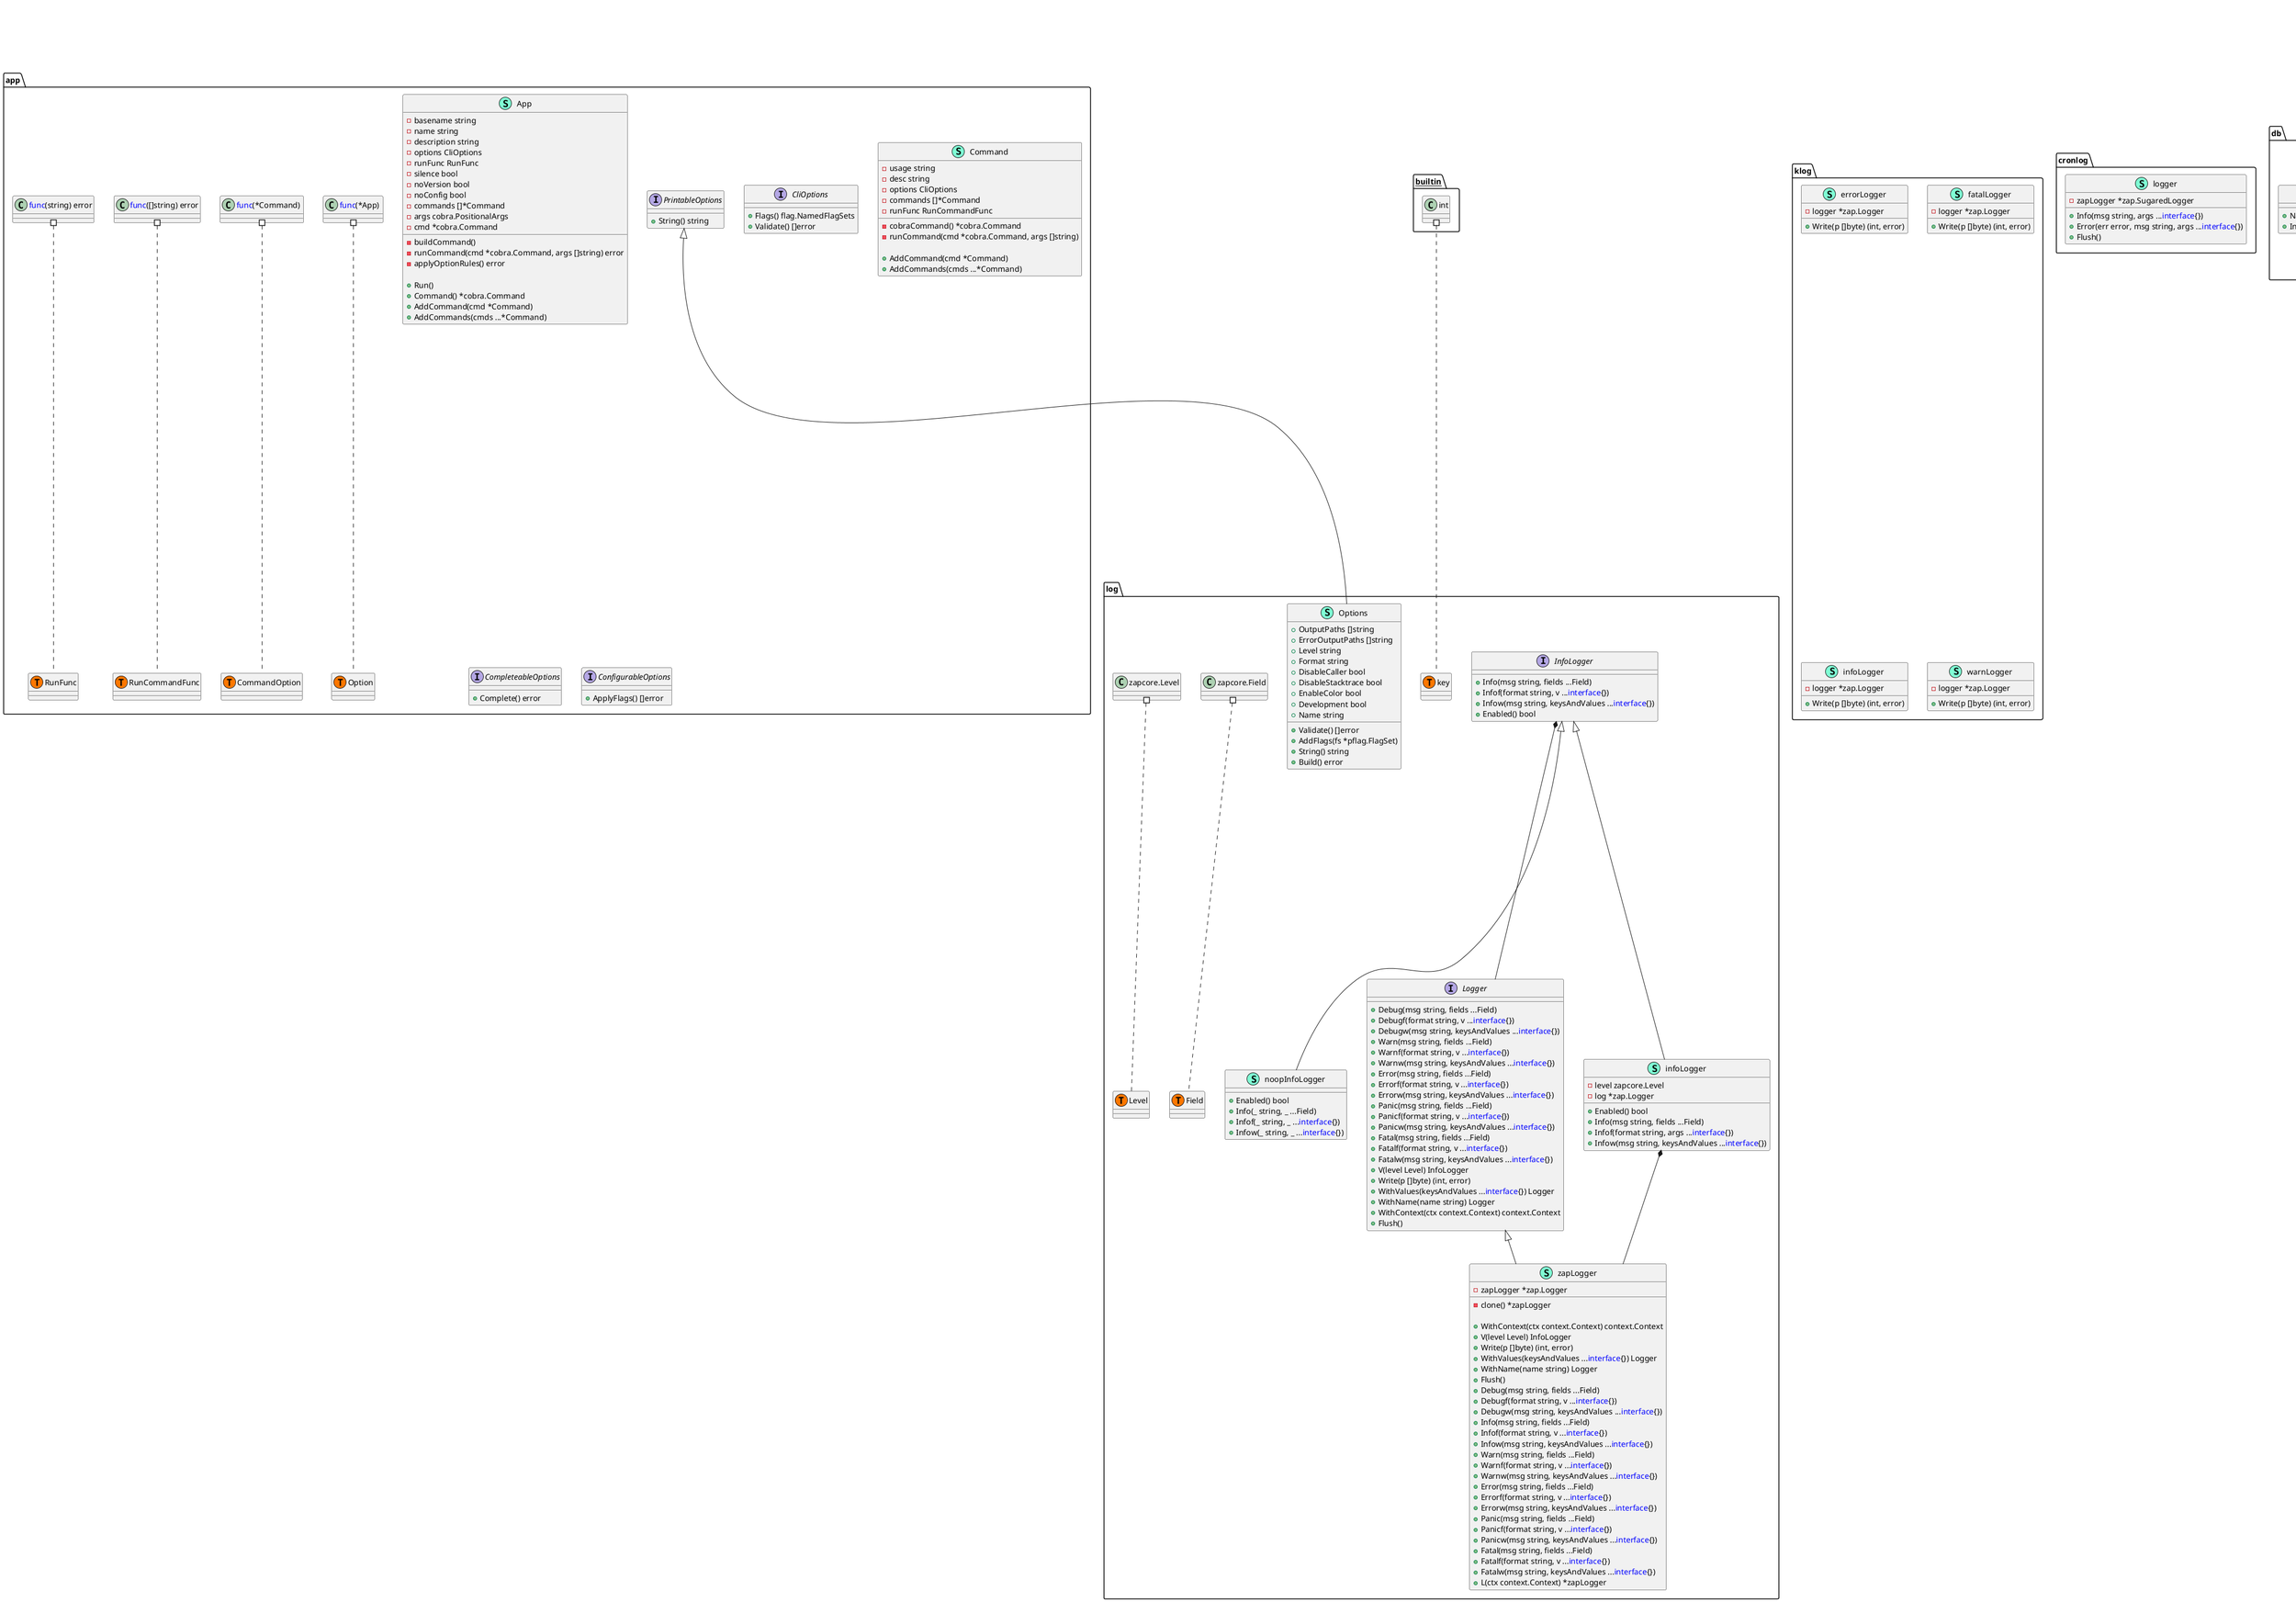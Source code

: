 @startuml
namespace app {
    class App << (S,Aquamarine) >> {
        - basename string
        - name string
        - description string
        - options CliOptions
        - runFunc RunFunc
        - silence bool
        - noVersion bool
        - noConfig bool
        - commands []*Command
        - args cobra.PositionalArgs
        - cmd *cobra.Command

        - buildCommand() 
        - runCommand(cmd *cobra.Command, args []string) error
        - applyOptionRules() error

        + Run() 
        + Command() *cobra.Command
        + AddCommand(cmd *Command) 
        + AddCommands(cmds ...*Command) 

    }
    interface CliOptions  {
        + Flags() flag.NamedFlagSets
        + Validate() []error

    }
    class Command << (S,Aquamarine) >> {
        - usage string
        - desc string
        - options CliOptions
        - commands []*Command
        - runFunc RunCommandFunc

        - cobraCommand() *cobra.Command
        - runCommand(cmd *cobra.Command, args []string) 

        + AddCommand(cmd *Command) 
        + AddCommands(cmds ...*Command) 

    }
    interface CompleteableOptions  {
        + Complete() error

    }
    interface ConfigurableOptions  {
        + ApplyFlags() []error

    }
    interface PrintableOptions  {
        + String() string

    }
    class app.CommandOption << (T, #FF7700) >>  {
    }
    class app.Option << (T, #FF7700) >>  {
    }
    class app.RunCommandFunc << (T, #FF7700) >>  {
    }
    class app.RunFunc << (T, #FF7700) >>  {
    }
}


namespace cronlog {
    class logger << (S,Aquamarine) >> {
        - zapLogger *zap.SugaredLogger

        + Info(msg string, args ...<font color=blue>interface</font>{}) 
        + Error(err error, msg string, args ...<font color=blue>interface</font>{}) 
        + Flush() 

    }
}


namespace db {
    class Options << (S,Aquamarine) >> {
        + Host string
        + Username string
        + Password string
        + Database string
        + MaxIdleConnections int
        + MaxOpenConnections int
        + MaxConnectionLifeTime time.Duration
        + LogLevel int
        + Logger logger.Interface

    }
    class TracePlugin << (S,Aquamarine) >> {
        + Name() string
        + Initialize(db *gorm.DB) error

    }
}


namespace distribution {
    class Logger << (S,Aquamarine) >> {
        - logger *zap.Logger
        - logrusLogger *logrus.Logger

        + Print(args ...<font color=blue>interface</font>{}) 
        + Println(args ...<font color=blue>interface</font>{}) 
        + Printf(format string, args ...<font color=blue>interface</font>{}) 
        + Trace(args ...<font color=blue>interface</font>{}) 
        + Traceln(args ...<font color=blue>interface</font>{}) 
        + Tracef(format string, args ...<font color=blue>interface</font>{}) 
        + Debug(args ...<font color=blue>interface</font>{}) 
        + Debugln(args ...<font color=blue>interface</font>{}) 
        + Debugf(format string, args ...<font color=blue>interface</font>{}) 
        + Info(args ...<font color=blue>interface</font>{}) 
        + Infoln(args ...<font color=blue>interface</font>{}) 
        + Infof(format string, args ...<font color=blue>interface</font>{}) 
        + Warn(args ...<font color=blue>interface</font>{}) 
        + Warnln(args ...<font color=blue>interface</font>{}) 
        + Warnf(format string, args ...<font color=blue>interface</font>{}) 
        + Warning(args ...<font color=blue>interface</font>{}) 
        + Warningln(args ...<font color=blue>interface</font>{}) 
        + Warningf(format string, args ...<font color=blue>interface</font>{}) 
        + Error(args ...<font color=blue>interface</font>{}) 
        + Errorln(args ...<font color=blue>interface</font>{}) 
        + Errorf(format string, args ...<font color=blue>interface</font>{}) 
        + Fatal(args ...<font color=blue>interface</font>{}) 
        + Fatalln(args ...<font color=blue>interface</font>{}) 
        + Fatalf(format string, args ...<font color=blue>interface</font>{}) 
        + Panic(args ...<font color=blue>interface</font>{}) 
        + Panicln(args ...<font color=blue>interface</font>{}) 
        + Panicf(format string, args ...<font color=blue>interface</font>{}) 
        + WithError(err error) *logrus.Entry

    }
}


namespace genericclioptions {
    class ConfigFlags << (S,Aquamarine) >> {
        - clientConfig clientcmd.ClientConfig
        - lock sync.Mutex
        - usePersistentConfig bool

        + IAMConfig *string
        + BearerToken *string
        + Username *string
        + Password *string
        + SecretID *string
        + SecretKey *string
        + Insecure *bool
        + TLSServerName *string
        + CertFile *string
        + KeyFile *string
        + CAFile *string
        + APIServer *string
        + Timeout *time.Duration
        + MaxRetries *int
        + RetryInterval *time.Duration

        - toRawIAMConfigLoader() clientcmd.ClientConfig
        - toRawIAMPersistentConfigLoader() clientcmd.ClientConfig

        + ToRESTConfig() (*rest.Config, error)
        + ToRawIAMConfigLoader() clientcmd.ClientConfig
        + AddFlags(flags *pflag.FlagSet) 
        + WithDeprecatedPasswordFlag() *ConfigFlags
        + WithDeprecatedSecretFlag() *ConfigFlags

    }
    class IOStreams << (S,Aquamarine) >> {
        + In io.Reader
        + Out io.Writer
        + ErrOut io.Writer

    }
    interface RESTClientGetter  {
        + ToRESTConfig() (*rest.Config, error)
        + ToRawIAMConfigLoader() clientcmd.ClientConfig

    }
}

"genericclioptions.RESTClientGetter" <|-- "genericclioptions.ConfigFlags"

namespace klog {
    class errorLogger << (S,Aquamarine) >> {
        - logger *zap.Logger

        + Write(p []byte) (int, error)

    }
    class fatalLogger << (S,Aquamarine) >> {
        - logger *zap.Logger

        + Write(p []byte) (int, error)

    }
    class infoLogger << (S,Aquamarine) >> {
        - logger *zap.Logger

        + Write(p []byte) (int, error)

    }
    class warnLogger << (S,Aquamarine) >> {
        - logger *zap.Logger

        + Write(p []byte) (int, error)

    }
}


namespace log {
    interface InfoLogger  {
        + Info(msg string, fields ...Field) 
        + Infof(format string, v ...<font color=blue>interface</font>{}) 
        + Infow(msg string, keysAndValues ...<font color=blue>interface</font>{}) 
        + Enabled() bool

    }
    interface Logger  {
        + Debug(msg string, fields ...Field) 
        + Debugf(format string, v ...<font color=blue>interface</font>{}) 
        + Debugw(msg string, keysAndValues ...<font color=blue>interface</font>{}) 
        + Warn(msg string, fields ...Field) 
        + Warnf(format string, v ...<font color=blue>interface</font>{}) 
        + Warnw(msg string, keysAndValues ...<font color=blue>interface</font>{}) 
        + Error(msg string, fields ...Field) 
        + Errorf(format string, v ...<font color=blue>interface</font>{}) 
        + Errorw(msg string, keysAndValues ...<font color=blue>interface</font>{}) 
        + Panic(msg string, fields ...Field) 
        + Panicf(format string, v ...<font color=blue>interface</font>{}) 
        + Panicw(msg string, keysAndValues ...<font color=blue>interface</font>{}) 
        + Fatal(msg string, fields ...Field) 
        + Fatalf(format string, v ...<font color=blue>interface</font>{}) 
        + Fatalw(msg string, keysAndValues ...<font color=blue>interface</font>{}) 
        + V(level Level) InfoLogger
        + Write(p []byte) (int, error)
        + WithValues(keysAndValues ...<font color=blue>interface</font>{}) Logger
        + WithName(name string) Logger
        + WithContext(ctx context.Context) context.Context
        + Flush() 

    }
    class Options << (S,Aquamarine) >> {
        + OutputPaths []string
        + ErrorOutputPaths []string
        + Level string
        + Format string
        + DisableCaller bool
        + DisableStacktrace bool
        + EnableColor bool
        + Development bool
        + Name string

        + Validate() []error
        + AddFlags(fs *pflag.FlagSet) 
        + String() string
        + Build() error

    }
    class infoLogger << (S,Aquamarine) >> {
        - level zapcore.Level
        - log *zap.Logger

        + Enabled() bool
        + Info(msg string, fields ...Field) 
        + Infof(format string, args ...<font color=blue>interface</font>{}) 
        + Infow(msg string, keysAndValues ...<font color=blue>interface</font>{}) 

    }
    class log.Field << (T, #FF7700) >>  {
    }
    class log.Level << (T, #FF7700) >>  {
    }
    class log.key << (T, #FF7700) >>  {
    }
    class noopInfoLogger << (S,Aquamarine) >> {
        + Enabled() bool
        + Info(_ string, _ ...Field) 
        + Infof(_ string, _ ...<font color=blue>interface</font>{}) 
        + Infow(_ string, _ ...<font color=blue>interface</font>{}) 

    }
    class zapLogger << (S,Aquamarine) >> {
        - zapLogger *zap.Logger

        - clone() *zapLogger

        + WithContext(ctx context.Context) context.Context
        + V(level Level) InfoLogger
        + Write(p []byte) (int, error)
        + WithValues(keysAndValues ...<font color=blue>interface</font>{}) Logger
        + WithName(name string) Logger
        + Flush() 
        + Debug(msg string, fields ...Field) 
        + Debugf(format string, v ...<font color=blue>interface</font>{}) 
        + Debugw(msg string, keysAndValues ...<font color=blue>interface</font>{}) 
        + Info(msg string, fields ...Field) 
        + Infof(format string, v ...<font color=blue>interface</font>{}) 
        + Infow(msg string, keysAndValues ...<font color=blue>interface</font>{}) 
        + Warn(msg string, fields ...Field) 
        + Warnf(format string, v ...<font color=blue>interface</font>{}) 
        + Warnw(msg string, keysAndValues ...<font color=blue>interface</font>{}) 
        + Error(msg string, fields ...Field) 
        + Errorf(format string, v ...<font color=blue>interface</font>{}) 
        + Errorw(msg string, keysAndValues ...<font color=blue>interface</font>{}) 
        + Panic(msg string, fields ...Field) 
        + Panicf(format string, v ...<font color=blue>interface</font>{}) 
        + Panicw(msg string, keysAndValues ...<font color=blue>interface</font>{}) 
        + Fatal(msg string, fields ...Field) 
        + Fatalf(format string, v ...<font color=blue>interface</font>{}) 
        + Fatalw(msg string, keysAndValues ...<font color=blue>interface</font>{}) 
        + L(ctx context.Context) *zapLogger

    }
    class "zapcore.Field" as zapcoreField {
        'This class was created so that we can correctly have an alias pointing to this name. Since it contains dots that can break namespaces
    }
    class "zapcore.Level" as zapcoreLevel {
        'This class was created so that we can correctly have an alias pointing to this name. Since it contains dots that can break namespaces
    }
}
"log.InfoLogger" *-- "log.Logger"
"log.infoLogger" *-- "log.zapLogger"

"app.PrintableOptions" <|-- "log.Options"
"log.InfoLogger" <|-- "log.infoLogger"
"log.InfoLogger" <|-- "log.noopInfoLogger"
"log.Logger" <|-- "log.zapLogger"

namespace logrus {
    class hook << (S,Aquamarine) >> {
        - logger *zap.Logger

        + Levels() []logrus.Level
        + Fire(entry *logrus.Entry) error
        + Write(lvl zapcore.Level, msg string, fields []zap.Field, caller *runtime.Frame) 

    }
}


namespace posixsignal {
    class PosixSignalManager << (S,Aquamarine) >> {
        - signals []os.Signal

        + GetName() string
        + Start(gs shutdown.GSInterface) error
        + ShutdownStart() error
        + ShutdownFinish() error

    }
}

"shutdown.ShutdownManager" <|-- "posixsignal.PosixSignalManager"

namespace shutdown {
    class ErrorFunc << (S,Aquamarine) >> {
        + OnError(err error) 

    }
    interface ErrorHandler  {
        + OnError(err error) 

    }
    interface GSInterface  {
        + StartShutdown(sm ShutdownManager) 
        + ReportError(err error) 
        + AddShutdownCallback(shutdownCallback ShutdownCallback) 

    }
    class GracefulShutdown << (S,Aquamarine) >> {
        - callbacks []ShutdownCallback
        - managers []ShutdownManager
        - errorHandler ErrorHandler

        + Start() error
        + AddShutdownManager(manager ShutdownManager) 
        + AddShutdownCallback(shutdownCallback ShutdownCallback) 
        + SetErrorHandler(errorHandler ErrorHandler) 
        + StartShutdown(sm ShutdownManager) 
        + ReportError(err error) 

    }
    interface ShutdownCallback  {
        + OnShutdown( string) error

    }
    class ShutdownFunc << (S,Aquamarine) >> {
        + OnShutdown(shutdownManager string) error

    }
    interface ShutdownManager  {
        + GetName() string
        + Start(gs GSInterface) error
        + ShutdownStart() error
        + ShutdownFinish() error

    }
    class shutdown.ErrorFunc << (T, #FF7700) >>  {
    }
    class shutdown.ShutdownFunc << (T, #FF7700) >>  {
    }
}

"shutdown.ErrorHandler" <|-- "shutdown.ErrorFunc"
"shutdown.GSInterface" <|-- "shutdown.GracefulShutdown"
"shutdown.ShutdownCallback" <|-- "shutdown.ShutdownFunc"

namespace storage {
    interface AnalyticsHandler  {
        + Connect() bool
        + AppendToSetPipelined( string,  [][]byte) 
        + GetAndDeleteSet( string) []<font color=blue>interface</font>{}
        + SetExp( string,  time.Duration) error
        + GetExp( string) (int64, error)

    }
    class Config << (S,Aquamarine) >> {
        + Host string
        + Port int
        + Addrs []string
        + MasterName string
        + Username string
        + Password string
        + Database int
        + MaxIdle int
        + MaxActive int
        + Timeout int
        + EnableCluster bool
        + UseSSL bool
        + SSLInsecureSkipVerify bool

    }
    interface Handler  {
        + GetKey( string) (string, error)
        + GetMultiKey( []string) ([]string, error)
        + GetRawKey( string) (string, error)
        + SetKey( string,  string,  int64) error
        + SetRawKey( string,  string,  int64) error
        + SetExp( string,  int64) error
        + GetExp( string) (int64, error)
        + GetKeys( string) []string
        + DeleteKey( string) bool
        + DeleteAllKeys() bool
        + DeleteRawKey( string) bool
        + Connect() bool
        + GetKeysAndValues() <font color=blue>map</font>[string]string
        + GetKeysAndValuesWithFilter( string) <font color=blue>map</font>[string]string
        + DeleteKeys( []string) bool
        + Decrement( string) 
        + IncrememntWithExpire( string,  int64) int64
        + SetRollingWindow(key string, per int64, val string, pipeline bool) (int, []<font color=blue>interface</font>{})
        + GetRollingWindow(key string, per int64, pipeline bool) (int, []<font color=blue>interface</font>{})
        + GetSet( string) (<font color=blue>map</font>[string]string, error)
        + AddToSet( string,  string) 
        + GetAndDeleteSet( string) []<font color=blue>interface</font>{}
        + RemoveFromSet( string,  string) 
        + DeleteScanMatch( string) bool
        + GetKeyPrefix() string
        + AddToSortedSet( string,  string,  float64) 
        + GetSortedSetRange( string,  string,  string) ([]string, []float64, error)
        + RemoveSortedSetRange( string,  string,  string) error
        + GetListRange( string,  int64,  int64) ([]string, error)
        + RemoveFromList( string,  string) error
        + AppendToSet( string,  string) 
        + Exists( string) (bool, error)

    }
    class RedisCluster << (S,Aquamarine) >> {
        + KeyPrefix string
        + HashKeys bool
        + IsCache bool

        - singleton() v7.UniversalClient
        - hashKey(in string) string
        - fixKey(keyName string) string
        - cleanKey(keyName string) string
        - up() error

        + Connect() bool
        + GetKey(keyName string) (string, error)
        + GetMultiKey(keys []string) ([]string, error)
        + GetKeyTTL(keyName string) (int64, error)
        + GetRawKey(keyName string) (string, error)
        + GetExp(keyName string) (int64, error)
        + SetExp(keyName string, timeout time.Duration) error
        + SetKey(keyName string, session string, timeout time.Duration) error
        + SetRawKey(keyName string, session string, timeout time.Duration) error
        + Decrement(keyName string) 
        + IncrememntWithExpire(keyName string, expire int64) int64
        + GetKeys(filter string) []string
        + GetKeysAndValuesWithFilter(filter string) <font color=blue>map</font>[string]string
        + GetKeysAndValues() <font color=blue>map</font>[string]string
        + DeleteKey(keyName string) bool
        + DeleteAllKeys() bool
        + DeleteRawKey(keyName string) bool
        + DeleteScanMatch(pattern string) bool
        + DeleteKeys(keys []string) bool
        + StartPubSubHandler(channel string, callback <font color=blue>func</font>(<font color=blue>interface</font>{}) ) error
        + Publish(channel string, message string) error
        + GetAndDeleteSet(keyName string) []<font color=blue>interface</font>{}
        + AppendToSet(keyName string, value string) 
        + Exists(keyName string) (bool, error)
        + RemoveFromList(keyName string, value string) error
        + GetListRange(keyName string, from int64, to int64) ([]string, error)
        + AppendToSetPipelined(key string, values [][]byte) 
        + GetSet(keyName string) (<font color=blue>map</font>[string]string, error)
        + AddToSet(keyName string, value string) 
        + RemoveFromSet(keyName string, value string) 
        + IsMemberOfSet(keyName string, value string) bool
        + SetRollingWindow(keyName string, per int64, valueOverride string, pipeline bool) (int, []<font color=blue>interface</font>{})
        + GetRollingWindow(keyName string, per int64, pipeline bool) (int, []<font color=blue>interface</font>{})
        + GetKeyPrefix() string
        + AddToSortedSet(keyName string, value string, score float64) 
        + GetSortedSetRange(keyName string, scoreFrom string, scoreTo string) ([]string, []float64, error)
        + RemoveSortedSetRange(keyName string, scoreFrom string, scoreTo string) error

    }
    class RedisOpts << (S,Aquamarine) >> {
        - cluster() *v7.ClusterOptions
        - simple() *v7.Options
        - failover() *v7.FailoverOptions

    }
    class storage.RedisOpts << (T, #FF7700) >>  {
    }
    class "v7.UniversalOptions" as v7UniversalOptions {
        'This class was created so that we can correctly have an alias pointing to this name. Since it contains dots that can break namespaces
    }
}

"storage.AnalyticsHandler" <|-- "storage.RedisCluster"

"__builtin__.int" #.. "log.key"
"app.<font color=blue>func</font>(*App) " #.. "app.Option"
"app.<font color=blue>func</font>(*Command) " #.. "app.CommandOption"
"app.<font color=blue>func</font>([]string) error" #.. "app.RunCommandFunc"
"app.<font color=blue>func</font>(string) error" #.. "app.RunFunc"
"log.zapcoreField" #.. "log.Field"
"log.zapcoreLevel" #.. "log.Level"
"shutdown.<font color=blue>func</font>(error) " #.. "shutdown.ErrorFunc"
"shutdown.<font color=blue>func</font>(string) error" #.. "shutdown.ShutdownFunc"
"storage.v7UniversalOptions" #.. "storage.RedisOpts"
@enduml
